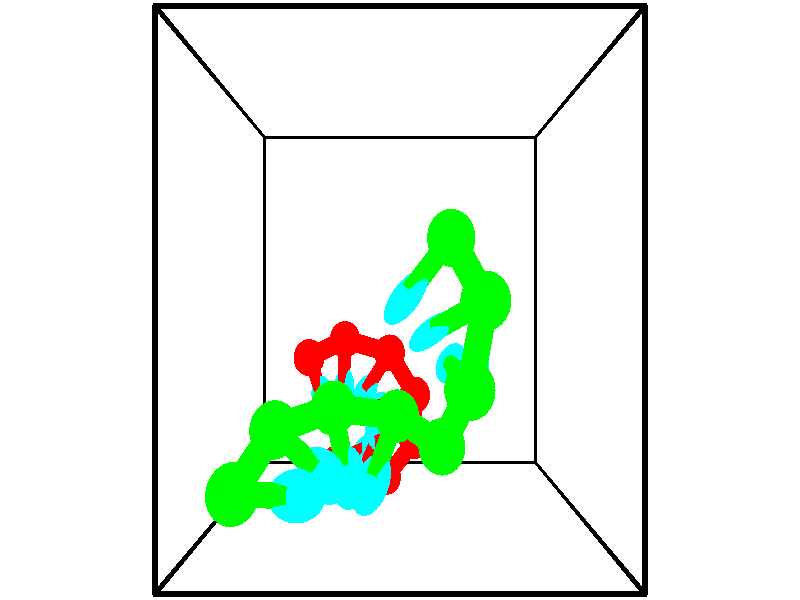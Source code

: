 // switches for output
#declare DRAW_BASES = 1; // possible values are 0, 1; only relevant for DNA ribbons
#declare DRAW_BASES_TYPE = 3; // possible values are 1, 2, 3; only relevant for DNA ribbons
#declare DRAW_FOG = 0; // set to 1 to enable fog

#include "colors.inc"

#include "transforms.inc"
background { rgb <1, 1, 1>}

#default {
   normal{
       ripples 0.25
       frequency 0.20
       turbulence 0.2
       lambda 5
   }
	finish {
		phong 0.1
		phong_size 40.
	}
}

// original window dimensions: 1024x640


// camera settings

camera {
	sky <-0, 1, 0>
	up <-0, 1, 0>
	right 1.6 * <1, 0, 0>
	location <2.5, 2.5, 11.1562>
	look_at <2.5, 2.5, 2.5>
	direction <0, 0, -8.6562>
	angle 67.0682
}


# declare cpy_camera_pos = <2.5, 2.5, 11.1562>;
# if (DRAW_FOG = 1)
fog {
	fog_type 2
	up vnormalize(cpy_camera_pos)
	color rgbt<1,1,1,0.3>
	distance 1e-5
	fog_alt 3e-3
	fog_offset 4
}
# end


// LIGHTS

# declare lum = 6;
global_settings {
	ambient_light rgb lum * <0.05, 0.05, 0.05>
	max_trace_level 15
}# declare cpy_direct_light_amount = 0.25;
light_source
{	1000 * <-1, -1, 1>,
	rgb lum * cpy_direct_light_amount
	parallel
}

light_source
{	1000 * <1, 1, -1>,
	rgb lum * cpy_direct_light_amount
	parallel
}

// strand 0

// nucleotide -1

// particle -1
sphere {
	<1.015239, 1.716261, 1.297151> 0.250000
	pigment { color rgbt <1,0,0,0> }
	no_shadow
}
cylinder {
	<1.171387, 1.461605, 1.563173>,  <1.265075, 1.308811, 1.722787>, 0.100000
	pigment { color rgbt <1,0,0,0> }
	no_shadow
}
cylinder {
	<1.171387, 1.461605, 1.563173>,  <1.015239, 1.716261, 1.297151>, 0.100000
	pigment { color rgbt <1,0,0,0> }
	no_shadow
}

// particle -1
sphere {
	<1.171387, 1.461605, 1.563173> 0.100000
	pigment { color rgbt <1,0,0,0> }
	no_shadow
}
sphere {
	0, 1
	scale<0.080000,0.200000,0.300000>
	matrix <0.611953, -0.360268, -0.704074,
		0.687841, 0.681833, 0.248956,
		0.390370, -0.636640, 0.665057,
		1.288498, 1.270613, 1.762690>
	pigment { color rgbt <0,1,1,0> }
	no_shadow
}
cylinder {
	<1.599370, 1.960961, 1.269221>,  <1.015239, 1.716261, 1.297151>, 0.130000
	pigment { color rgbt <1,0,0,0> }
	no_shadow
}

// nucleotide -1

// particle -1
sphere {
	<1.599370, 1.960961, 1.269221> 0.250000
	pigment { color rgbt <1,0,0,0> }
	no_shadow
}
cylinder {
	<1.599670, 1.583740, 1.402278>,  <1.599851, 1.357408, 1.482112>, 0.100000
	pigment { color rgbt <1,0,0,0> }
	no_shadow
}
cylinder {
	<1.599670, 1.583740, 1.402278>,  <1.599370, 1.960961, 1.269221>, 0.100000
	pigment { color rgbt <1,0,0,0> }
	no_shadow
}

// particle -1
sphere {
	<1.599670, 1.583740, 1.402278> 0.100000
	pigment { color rgbt <1,0,0,0> }
	no_shadow
}
sphere {
	0, 1
	scale<0.080000,0.200000,0.300000>
	matrix <0.531189, -0.281456, -0.799138,
		0.847253, 0.177297, 0.500727,
		0.000752, -0.943053, 0.332642,
		1.599896, 1.300824, 1.502071>
	pigment { color rgbt <0,1,1,0> }
	no_shadow
}
cylinder {
	<2.330226, 1.777641, 1.242544>,  <1.599370, 1.960961, 1.269221>, 0.130000
	pigment { color rgbt <1,0,0,0> }
	no_shadow
}

// nucleotide -1

// particle -1
sphere {
	<2.330226, 1.777641, 1.242544> 0.250000
	pigment { color rgbt <1,0,0,0> }
	no_shadow
}
cylinder {
	<2.090561, 1.457447, 1.236516>,  <1.946762, 1.265330, 1.232899>, 0.100000
	pigment { color rgbt <1,0,0,0> }
	no_shadow
}
cylinder {
	<2.090561, 1.457447, 1.236516>,  <2.330226, 1.777641, 1.242544>, 0.100000
	pigment { color rgbt <1,0,0,0> }
	no_shadow
}

// particle -1
sphere {
	<2.090561, 1.457447, 1.236516> 0.100000
	pigment { color rgbt <1,0,0,0> }
	no_shadow
}
sphere {
	0, 1
	scale<0.080000,0.200000,0.300000>
	matrix <0.471674, -0.337714, -0.814538,
		0.646937, -0.495148, 0.579914,
		-0.599162, -0.800486, -0.015069,
		1.910812, 1.217301, 1.231995>
	pigment { color rgbt <0,1,1,0> }
	no_shadow
}
cylinder {
	<2.747250, 1.189319, 1.142701>,  <2.330226, 1.777641, 1.242544>, 0.130000
	pigment { color rgbt <1,0,0,0> }
	no_shadow
}

// nucleotide -1

// particle -1
sphere {
	<2.747250, 1.189319, 1.142701> 0.250000
	pigment { color rgbt <1,0,0,0> }
	no_shadow
}
cylinder {
	<2.385376, 1.080349, 1.011658>,  <2.168251, 1.014967, 0.933032>, 0.100000
	pigment { color rgbt <1,0,0,0> }
	no_shadow
}
cylinder {
	<2.385376, 1.080349, 1.011658>,  <2.747250, 1.189319, 1.142701>, 0.100000
	pigment { color rgbt <1,0,0,0> }
	no_shadow
}

// particle -1
sphere {
	<2.385376, 1.080349, 1.011658> 0.100000
	pigment { color rgbt <1,0,0,0> }
	no_shadow
}
sphere {
	0, 1
	scale<0.080000,0.200000,0.300000>
	matrix <0.420101, -0.441965, -0.792579,
		0.071128, -0.854664, 0.514286,
		-0.904686, -0.272426, -0.327609,
		2.113970, 0.998621, 0.913375>
	pigment { color rgbt <0,1,1,0> }
	no_shadow
}
cylinder {
	<2.738005, 0.489910, 0.849227>,  <2.747250, 1.189319, 1.142701>, 0.130000
	pigment { color rgbt <1,0,0,0> }
	no_shadow
}

// nucleotide -1

// particle -1
sphere {
	<2.738005, 0.489910, 0.849227> 0.250000
	pigment { color rgbt <1,0,0,0> }
	no_shadow
}
cylinder {
	<2.412247, 0.657520, 0.688639>,  <2.216792, 0.758086, 0.592286>, 0.100000
	pigment { color rgbt <1,0,0,0> }
	no_shadow
}
cylinder {
	<2.412247, 0.657520, 0.688639>,  <2.738005, 0.489910, 0.849227>, 0.100000
	pigment { color rgbt <1,0,0,0> }
	no_shadow
}

// particle -1
sphere {
	<2.412247, 0.657520, 0.688639> 0.100000
	pigment { color rgbt <1,0,0,0> }
	no_shadow
}
sphere {
	0, 1
	scale<0.080000,0.200000,0.300000>
	matrix <0.164217, -0.497136, -0.851991,
		-0.556592, -0.759785, 0.336054,
		-0.814394, 0.419026, -0.401471,
		2.167928, 0.783228, 0.568197>
	pigment { color rgbt <0,1,1,0> }
	no_shadow
}
cylinder {
	<2.264522, -0.100146, 0.529772>,  <2.738005, 0.489910, 0.849227>, 0.130000
	pigment { color rgbt <1,0,0,0> }
	no_shadow
}

// nucleotide -1

// particle -1
sphere {
	<2.264522, -0.100146, 0.529772> 0.250000
	pigment { color rgbt <1,0,0,0> }
	no_shadow
}
cylinder {
	<2.159187, 0.240547, 0.348574>,  <2.095987, 0.444963, 0.239854>, 0.100000
	pigment { color rgbt <1,0,0,0> }
	no_shadow
}
cylinder {
	<2.159187, 0.240547, 0.348574>,  <2.264522, -0.100146, 0.529772>, 0.100000
	pigment { color rgbt <1,0,0,0> }
	no_shadow
}

// particle -1
sphere {
	<2.159187, 0.240547, 0.348574> 0.100000
	pigment { color rgbt <1,0,0,0> }
	no_shadow
}
sphere {
	0, 1
	scale<0.080000,0.200000,0.300000>
	matrix <-0.076659, -0.486561, -0.870277,
		-0.961654, -0.194449, 0.193422,
		-0.263336, 0.851732, -0.452997,
		2.080187, 0.496067, 0.212675>
	pigment { color rgbt <0,1,1,0> }
	no_shadow
}
cylinder {
	<1.750665, -0.318393, 0.105980>,  <2.264522, -0.100146, 0.529772>, 0.130000
	pigment { color rgbt <1,0,0,0> }
	no_shadow
}

// nucleotide -1

// particle -1
sphere {
	<1.750665, -0.318393, 0.105980> 0.250000
	pigment { color rgbt <1,0,0,0> }
	no_shadow
}
cylinder {
	<1.891342, 0.027573, -0.037259>,  <1.975748, 0.235152, -0.123203>, 0.100000
	pigment { color rgbt <1,0,0,0> }
	no_shadow
}
cylinder {
	<1.891342, 0.027573, -0.037259>,  <1.750665, -0.318393, 0.105980>, 0.100000
	pigment { color rgbt <1,0,0,0> }
	no_shadow
}

// particle -1
sphere {
	<1.891342, 0.027573, -0.037259> 0.100000
	pigment { color rgbt <1,0,0,0> }
	no_shadow
}
sphere {
	0, 1
	scale<0.080000,0.200000,0.300000>
	matrix <-0.004961, -0.380808, -0.924641,
		-0.936102, 0.326966, -0.129637,
		0.351693, 0.864915, -0.358098,
		1.996850, 0.287047, -0.144688>
	pigment { color rgbt <0,1,1,0> }
	no_shadow
}
cylinder {
	<1.257516, -0.081200, -0.417458>,  <1.750665, -0.318393, 0.105980>, 0.130000
	pigment { color rgbt <1,0,0,0> }
	no_shadow
}

// nucleotide -1

// particle -1
sphere {
	<1.257516, -0.081200, -0.417458> 0.250000
	pigment { color rgbt <1,0,0,0> }
	no_shadow
}
cylinder {
	<1.626984, 0.053761, -0.490115>,  <1.848665, 0.134737, -0.533709>, 0.100000
	pigment { color rgbt <1,0,0,0> }
	no_shadow
}
cylinder {
	<1.626984, 0.053761, -0.490115>,  <1.257516, -0.081200, -0.417458>, 0.100000
	pigment { color rgbt <1,0,0,0> }
	no_shadow
}

// particle -1
sphere {
	<1.626984, 0.053761, -0.490115> 0.100000
	pigment { color rgbt <1,0,0,0> }
	no_shadow
}
sphere {
	0, 1
	scale<0.080000,0.200000,0.300000>
	matrix <0.039230, -0.554802, -0.831057,
		-0.381175, 0.760497, -0.525690,
		0.923670, 0.337401, -0.181642,
		1.904085, 0.154981, -0.544608>
	pigment { color rgbt <0,1,1,0> }
	no_shadow
}
// strand 1

// nucleotide -1

// particle -1
sphere {
	<3.032648, 3.038893, 4.871089> 0.250000
	pigment { color rgbt <0,1,0,0> }
	no_shadow
}
cylinder {
	<2.762161, 2.744514, 4.884430>,  <2.599869, 2.567887, 4.892435>, 0.100000
	pigment { color rgbt <0,1,0,0> }
	no_shadow
}
cylinder {
	<2.762161, 2.744514, 4.884430>,  <3.032648, 3.038893, 4.871089>, 0.100000
	pigment { color rgbt <0,1,0,0> }
	no_shadow
}

// particle -1
sphere {
	<2.762161, 2.744514, 4.884430> 0.100000
	pigment { color rgbt <0,1,0,0> }
	no_shadow
}
sphere {
	0, 1
	scale<0.080000,0.200000,0.300000>
	matrix <0.574583, -0.555201, -0.601337,
		0.461070, -0.387470, 0.798299,
		-0.676217, -0.735948, 0.033353,
		2.559296, 2.523730, 4.894435>
	pigment { color rgbt <0,1,1,0> }
	no_shadow
}
cylinder {
	<3.352495, 2.493423, 5.149692>,  <3.032648, 3.038893, 4.871089>, 0.130000
	pigment { color rgbt <0,1,0,0> }
	no_shadow
}

// nucleotide -1

// particle -1
sphere {
	<3.352495, 2.493423, 5.149692> 0.250000
	pigment { color rgbt <0,1,0,0> }
	no_shadow
}
cylinder {
	<3.054321, 2.337563, 4.933359>,  <2.875417, 2.244046, 4.803559>, 0.100000
	pigment { color rgbt <0,1,0,0> }
	no_shadow
}
cylinder {
	<3.054321, 2.337563, 4.933359>,  <3.352495, 2.493423, 5.149692>, 0.100000
	pigment { color rgbt <0,1,0,0> }
	no_shadow
}

// particle -1
sphere {
	<3.054321, 2.337563, 4.933359> 0.100000
	pigment { color rgbt <0,1,0,0> }
	no_shadow
}
sphere {
	0, 1
	scale<0.080000,0.200000,0.300000>
	matrix <0.622873, -0.696133, -0.356971,
		-0.237396, -0.602968, 0.761625,
		-0.745434, -0.389652, -0.540832,
		2.830691, 2.220667, 4.771110>
	pigment { color rgbt <0,1,1,0> }
	no_shadow
}
cylinder {
	<3.184778, 1.764829, 5.229162>,  <3.352495, 2.493423, 5.149692>, 0.130000
	pigment { color rgbt <0,1,0,0> }
	no_shadow
}

// nucleotide -1

// particle -1
sphere {
	<3.184778, 1.764829, 5.229162> 0.250000
	pigment { color rgbt <0,1,0,0> }
	no_shadow
}
cylinder {
	<3.108887, 1.857845, 4.847601>,  <3.063352, 1.913655, 4.618665>, 0.100000
	pigment { color rgbt <0,1,0,0> }
	no_shadow
}
cylinder {
	<3.108887, 1.857845, 4.847601>,  <3.184778, 1.764829, 5.229162>, 0.100000
	pigment { color rgbt <0,1,0,0> }
	no_shadow
}

// particle -1
sphere {
	<3.108887, 1.857845, 4.847601> 0.100000
	pigment { color rgbt <0,1,0,0> }
	no_shadow
}
sphere {
	0, 1
	scale<0.080000,0.200000,0.300000>
	matrix <0.731441, -0.614639, -0.295317,
		-0.654978, -0.753753, -0.053474,
		-0.189729, 0.232540, -0.953901,
		3.051968, 1.927607, 4.561430>
	pigment { color rgbt <0,1,1,0> }
	no_shadow
}
cylinder {
	<2.947281, 1.193409, 4.703069>,  <3.184778, 1.764829, 5.229162>, 0.130000
	pigment { color rgbt <0,1,0,0> }
	no_shadow
}

// nucleotide -1

// particle -1
sphere {
	<2.947281, 1.193409, 4.703069> 0.250000
	pigment { color rgbt <0,1,0,0> }
	no_shadow
}
cylinder {
	<3.155014, 1.495605, 4.543304>,  <3.279654, 1.676923, 4.447446>, 0.100000
	pigment { color rgbt <0,1,0,0> }
	no_shadow
}
cylinder {
	<3.155014, 1.495605, 4.543304>,  <2.947281, 1.193409, 4.703069>, 0.100000
	pigment { color rgbt <0,1,0,0> }
	no_shadow
}

// particle -1
sphere {
	<3.155014, 1.495605, 4.543304> 0.100000
	pigment { color rgbt <0,1,0,0> }
	no_shadow
}
sphere {
	0, 1
	scale<0.080000,0.200000,0.300000>
	matrix <0.753912, -0.625109, -0.202129,
		-0.402382, -0.196148, -0.894212,
		0.519332, 0.755490, -0.399410,
		3.310814, 1.722252, 4.423481>
	pigment { color rgbt <0,1,1,0> }
	no_shadow
}
cylinder {
	<2.465666, 1.400278, 4.283816>,  <2.947281, 1.193409, 4.703069>, 0.130000
	pigment { color rgbt <0,1,0,0> }
	no_shadow
}

// nucleotide -1

// particle -1
sphere {
	<2.465666, 1.400278, 4.283816> 0.250000
	pigment { color rgbt <0,1,0,0> }
	no_shadow
}
cylinder {
	<2.307724, 1.074123, 4.453159>,  <2.212959, 0.878430, 4.554766>, 0.100000
	pigment { color rgbt <0,1,0,0> }
	no_shadow
}
cylinder {
	<2.307724, 1.074123, 4.453159>,  <2.465666, 1.400278, 4.283816>, 0.100000
	pigment { color rgbt <0,1,0,0> }
	no_shadow
}

// particle -1
sphere {
	<2.307724, 1.074123, 4.453159> 0.100000
	pigment { color rgbt <0,1,0,0> }
	no_shadow
}
sphere {
	0, 1
	scale<0.080000,0.200000,0.300000>
	matrix <-0.281289, 0.545965, 0.789176,
		-0.874623, 0.192524, -0.444936,
		-0.394855, -0.815387, 0.423359,
		2.189268, 0.829507, 4.580167>
	pigment { color rgbt <0,1,1,0> }
	no_shadow
}
cylinder {
	<1.766826, 1.509377, 4.507824>,  <2.465666, 1.400278, 4.283816>, 0.130000
	pigment { color rgbt <0,1,0,0> }
	no_shadow
}

// nucleotide -1

// particle -1
sphere {
	<1.766826, 1.509377, 4.507824> 0.250000
	pigment { color rgbt <0,1,0,0> }
	no_shadow
}
cylinder {
	<1.871185, 1.209740, 4.751394>,  <1.933801, 1.029957, 4.897536>, 0.100000
	pigment { color rgbt <0,1,0,0> }
	no_shadow
}
cylinder {
	<1.871185, 1.209740, 4.751394>,  <1.766826, 1.509377, 4.507824>, 0.100000
	pigment { color rgbt <0,1,0,0> }
	no_shadow
}

// particle -1
sphere {
	<1.871185, 1.209740, 4.751394> 0.100000
	pigment { color rgbt <0,1,0,0> }
	no_shadow
}
sphere {
	0, 1
	scale<0.080000,0.200000,0.300000>
	matrix <-0.313432, 0.530869, 0.787362,
		-0.913068, -0.396278, -0.096287,
		0.260898, -0.749094, 0.608925,
		1.949455, 0.985011, 4.934072>
	pigment { color rgbt <0,1,1,0> }
	no_shadow
}
cylinder {
	<1.209636, 1.389911, 4.958654>,  <1.766826, 1.509377, 4.507824>, 0.130000
	pigment { color rgbt <0,1,0,0> }
	no_shadow
}

// nucleotide -1

// particle -1
sphere {
	<1.209636, 1.389911, 4.958654> 0.250000
	pigment { color rgbt <0,1,0,0> }
	no_shadow
}
cylinder {
	<1.516068, 1.213234, 5.145430>,  <1.699926, 1.107228, 5.257495>, 0.100000
	pigment { color rgbt <0,1,0,0> }
	no_shadow
}
cylinder {
	<1.516068, 1.213234, 5.145430>,  <1.209636, 1.389911, 4.958654>, 0.100000
	pigment { color rgbt <0,1,0,0> }
	no_shadow
}

// particle -1
sphere {
	<1.516068, 1.213234, 5.145430> 0.100000
	pigment { color rgbt <0,1,0,0> }
	no_shadow
}
sphere {
	0, 1
	scale<0.080000,0.200000,0.300000>
	matrix <-0.239259, 0.478300, 0.844976,
		-0.596556, -0.759037, 0.260736,
		0.766078, -0.441692, 0.466940,
		1.745891, 1.080727, 5.285511>
	pigment { color rgbt <0,1,1,0> }
	no_shadow
}
cylinder {
	<0.899374, 0.953666, 5.387538>,  <1.209636, 1.389911, 4.958654>, 0.130000
	pigment { color rgbt <0,1,0,0> }
	no_shadow
}

// nucleotide -1

// particle -1
sphere {
	<0.899374, 0.953666, 5.387538> 0.250000
	pigment { color rgbt <0,1,0,0> }
	no_shadow
}
cylinder {
	<1.272003, 0.983810, 5.529800>,  <1.495581, 1.001897, 5.615158>, 0.100000
	pigment { color rgbt <0,1,0,0> }
	no_shadow
}
cylinder {
	<1.272003, 0.983810, 5.529800>,  <0.899374, 0.953666, 5.387538>, 0.100000
	pigment { color rgbt <0,1,0,0> }
	no_shadow
}

// particle -1
sphere {
	<1.272003, 0.983810, 5.529800> 0.100000
	pigment { color rgbt <0,1,0,0> }
	no_shadow
}
sphere {
	0, 1
	scale<0.080000,0.200000,0.300000>
	matrix <-0.362387, 0.270757, 0.891833,
		-0.029086, -0.959693, 0.279540,
		0.931574, 0.075362, 0.355655,
		1.551475, 1.006419, 5.636497>
	pigment { color rgbt <0,1,1,0> }
	no_shadow
}
// box output
cylinder {
	<0.000000, 0.000000, 0.000000>,  <5.000000, 0.000000, 0.000000>, 0.025000
	pigment { color rgbt <0,0,0,0> }
	no_shadow
}
cylinder {
	<0.000000, 0.000000, 0.000000>,  <0.000000, 5.000000, 0.000000>, 0.025000
	pigment { color rgbt <0,0,0,0> }
	no_shadow
}
cylinder {
	<0.000000, 0.000000, 0.000000>,  <0.000000, 0.000000, 5.000000>, 0.025000
	pigment { color rgbt <0,0,0,0> }
	no_shadow
}
cylinder {
	<5.000000, 5.000000, 5.000000>,  <0.000000, 5.000000, 5.000000>, 0.025000
	pigment { color rgbt <0,0,0,0> }
	no_shadow
}
cylinder {
	<5.000000, 5.000000, 5.000000>,  <5.000000, 0.000000, 5.000000>, 0.025000
	pigment { color rgbt <0,0,0,0> }
	no_shadow
}
cylinder {
	<5.000000, 5.000000, 5.000000>,  <5.000000, 5.000000, 0.000000>, 0.025000
	pigment { color rgbt <0,0,0,0> }
	no_shadow
}
cylinder {
	<0.000000, 0.000000, 5.000000>,  <0.000000, 5.000000, 5.000000>, 0.025000
	pigment { color rgbt <0,0,0,0> }
	no_shadow
}
cylinder {
	<0.000000, 0.000000, 5.000000>,  <5.000000, 0.000000, 5.000000>, 0.025000
	pigment { color rgbt <0,0,0,0> }
	no_shadow
}
cylinder {
	<5.000000, 5.000000, 0.000000>,  <0.000000, 5.000000, 0.000000>, 0.025000
	pigment { color rgbt <0,0,0,0> }
	no_shadow
}
cylinder {
	<5.000000, 5.000000, 0.000000>,  <5.000000, 0.000000, 0.000000>, 0.025000
	pigment { color rgbt <0,0,0,0> }
	no_shadow
}
cylinder {
	<5.000000, 0.000000, 5.000000>,  <5.000000, 0.000000, 0.000000>, 0.025000
	pigment { color rgbt <0,0,0,0> }
	no_shadow
}
cylinder {
	<0.000000, 5.000000, 0.000000>,  <0.000000, 5.000000, 5.000000>, 0.025000
	pigment { color rgbt <0,0,0,0> }
	no_shadow
}
// end of box output
